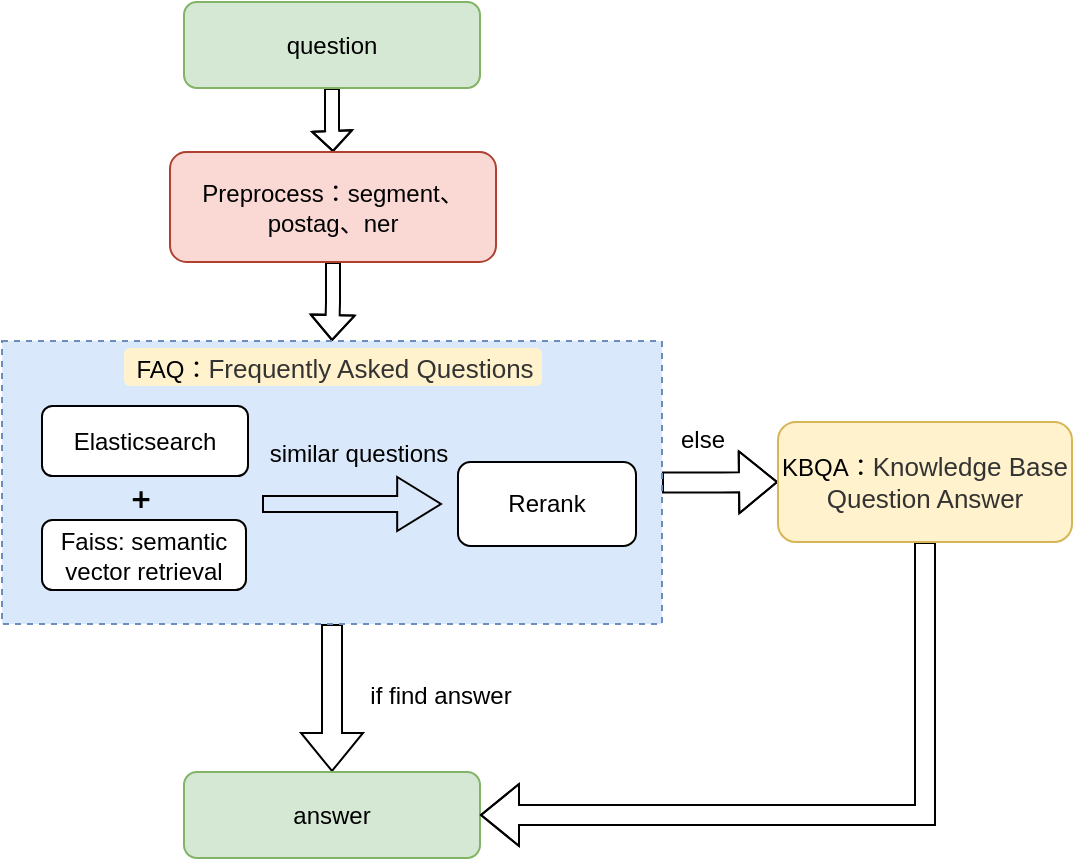 <mxfile version="17.4.5" type="github">
  <diagram id="ZwFVGfb23AnQF_Awncv4" name="Page-1">
    <mxGraphModel dx="946" dy="492" grid="0" gridSize="10" guides="1" tooltips="1" connect="1" arrows="1" fold="1" page="1" pageScale="1" pageWidth="827" pageHeight="1169" math="0" shadow="0">
      <root>
        <mxCell id="0" />
        <mxCell id="1" parent="0" />
        <mxCell id="4oxPXIpEj5uQzn535-at-17" value="" style="edgeStyle=orthogonalEdgeStyle;orthogonalLoop=1;jettySize=auto;html=1;rounded=0;shape=flexArrow;width=7;endSize=3;endWidth=12;" edge="1" parent="1" source="4oxPXIpEj5uQzn535-at-1" target="4oxPXIpEj5uQzn535-at-11">
          <mxGeometry relative="1" as="geometry" />
        </mxCell>
        <mxCell id="4oxPXIpEj5uQzn535-at-1" value="question" style="rounded=1;whiteSpace=wrap;html=1;fillColor=#d5e8d4;strokeColor=#82b366;" vertex="1" parent="1">
          <mxGeometry x="210" y="63" width="148" height="43" as="geometry" />
        </mxCell>
        <mxCell id="4oxPXIpEj5uQzn535-at-23" value="" style="edgeStyle=orthogonalEdgeStyle;shape=flexArrow;rounded=0;orthogonalLoop=1;jettySize=auto;html=1;width=7;endSize=3.83;endWidth=14;" edge="1" parent="1" source="4oxPXIpEj5uQzn535-at-11" target="4oxPXIpEj5uQzn535-at-22">
          <mxGeometry relative="1" as="geometry" />
        </mxCell>
        <mxCell id="4oxPXIpEj5uQzn535-at-11" value="Preprocess：segment、postag、ner" style="rounded=1;whiteSpace=wrap;html=1;fillColor=#fad9d5;strokeColor=#ae4132;" vertex="1" parent="1">
          <mxGeometry x="203" y="138" width="163" height="55" as="geometry" />
        </mxCell>
        <mxCell id="4oxPXIpEj5uQzn535-at-40" value="" style="edgeStyle=orthogonalEdgeStyle;shape=flexArrow;rounded=0;orthogonalLoop=1;jettySize=auto;html=1;fontFamily=Helvetica;fontSize=12;" edge="1" parent="1" source="4oxPXIpEj5uQzn535-at-22" target="4oxPXIpEj5uQzn535-at-38">
          <mxGeometry relative="1" as="geometry" />
        </mxCell>
        <mxCell id="4oxPXIpEj5uQzn535-at-43" value="" style="edgeStyle=orthogonalEdgeStyle;shape=flexArrow;rounded=0;orthogonalLoop=1;jettySize=auto;html=1;fontFamily=Helvetica;fontSize=12;" edge="1" parent="1" source="4oxPXIpEj5uQzn535-at-22" target="4oxPXIpEj5uQzn535-at-42">
          <mxGeometry relative="1" as="geometry" />
        </mxCell>
        <mxCell id="4oxPXIpEj5uQzn535-at-22" value="" style="whiteSpace=wrap;html=1;rounded=0;dashed=1;fillColor=#dae8fc;strokeColor=#6c8ebf;" vertex="1" parent="1">
          <mxGeometry x="119" y="232.5" width="330" height="141.5" as="geometry" />
        </mxCell>
        <mxCell id="4oxPXIpEj5uQzn535-at-24" value="FAQ：&lt;span style=&quot;color: rgb(51 , 51 , 51) ; font-family: &amp;#34;arial&amp;#34; , sans-serif ; font-size: 13px&quot;&gt;Frequently Asked Questions&lt;/span&gt;" style="text;html=1;resizable=0;autosize=1;align=center;verticalAlign=middle;points=[];fillColor=#fff2cc;strokeColor=none;rounded=1;shadow=0;dashed=1;sketch=0;glass=0;" vertex="1" parent="1">
          <mxGeometry x="180" y="236" width="209" height="19" as="geometry" />
        </mxCell>
        <mxCell id="4oxPXIpEj5uQzn535-at-26" value="Elasticsearch" style="rounded=1;whiteSpace=wrap;html=1;shadow=0;glass=0;labelBackgroundColor=none;sketch=0;verticalAlign=middle;align=center;" vertex="1" parent="1">
          <mxGeometry x="139" y="265" width="103" height="35" as="geometry" />
        </mxCell>
        <mxCell id="4oxPXIpEj5uQzn535-at-28" value="Faiss: semantic vector&amp;nbsp;retrieval" style="rounded=1;whiteSpace=wrap;html=1;shadow=0;glass=0;labelBackgroundColor=none;sketch=0;verticalAlign=middle;align=center;" vertex="1" parent="1">
          <mxGeometry x="139" y="322" width="102" height="35" as="geometry" />
        </mxCell>
        <mxCell id="4oxPXIpEj5uQzn535-at-29" value="➕" style="text;html=1;resizable=0;autosize=1;align=center;verticalAlign=middle;points=[];fillColor=none;strokeColor=none;rounded=0;shadow=0;glass=0;labelBackgroundColor=none;sketch=0;fontFamily=Helvetica;fontSize=12;" vertex="1" parent="1">
          <mxGeometry x="177" y="303" width="22" height="18" as="geometry" />
        </mxCell>
        <mxCell id="4oxPXIpEj5uQzn535-at-30" value="Rerank" style="rounded=1;whiteSpace=wrap;html=1;" vertex="1" parent="1">
          <mxGeometry x="347" y="293" width="89" height="42" as="geometry" />
        </mxCell>
        <mxCell id="4oxPXIpEj5uQzn535-at-31" value="" style="shape=flexArrow;endArrow=classic;html=1;rounded=0;fontFamily=Helvetica;fontSize=12;width=8;endSize=6.97;endWidth=18;" edge="1" parent="1">
          <mxGeometry width="50" height="50" relative="1" as="geometry">
            <mxPoint x="249" y="314" as="sourcePoint" />
            <mxPoint x="339" y="314" as="targetPoint" />
          </mxGeometry>
        </mxCell>
        <mxCell id="4oxPXIpEj5uQzn535-at-32" value="similar questions" style="text;html=1;resizable=0;autosize=1;align=center;verticalAlign=middle;points=[];fillColor=none;strokeColor=none;rounded=0;shadow=0;glass=0;labelBackgroundColor=none;sketch=0;fontFamily=Helvetica;fontSize=12;" vertex="1" parent="1">
          <mxGeometry x="247" y="280" width="100" height="18" as="geometry" />
        </mxCell>
        <mxCell id="4oxPXIpEj5uQzn535-at-38" value="answer" style="rounded=1;whiteSpace=wrap;html=1;fillColor=#d5e8d4;strokeColor=#82b366;" vertex="1" parent="1">
          <mxGeometry x="210" y="448" width="148" height="43" as="geometry" />
        </mxCell>
        <mxCell id="4oxPXIpEj5uQzn535-at-41" value="if find answer" style="text;html=1;resizable=0;autosize=1;align=center;verticalAlign=middle;points=[];fillColor=none;strokeColor=none;rounded=0;shadow=0;glass=0;labelBackgroundColor=none;sketch=0;fontFamily=Helvetica;fontSize=12;" vertex="1" parent="1">
          <mxGeometry x="297" y="401" width="81" height="18" as="geometry" />
        </mxCell>
        <mxCell id="4oxPXIpEj5uQzn535-at-44" style="edgeStyle=orthogonalEdgeStyle;shape=flexArrow;rounded=0;orthogonalLoop=1;jettySize=auto;html=1;exitX=0.5;exitY=1;exitDx=0;exitDy=0;entryX=1;entryY=0.5;entryDx=0;entryDy=0;fontFamily=Helvetica;fontSize=12;" edge="1" parent="1" source="4oxPXIpEj5uQzn535-at-42" target="4oxPXIpEj5uQzn535-at-38">
          <mxGeometry relative="1" as="geometry" />
        </mxCell>
        <mxCell id="4oxPXIpEj5uQzn535-at-42" value="KBQA：&lt;span style=&quot;color: rgb(51 , 51 , 51) ; font-family: &amp;#34;arial&amp;#34; , sans-serif ; font-size: 13px&quot;&gt;Knowledge Base Question Answer&lt;/span&gt;" style="rounded=1;whiteSpace=wrap;html=1;shadow=0;glass=0;labelBackgroundColor=none;sketch=0;fontFamily=Helvetica;fontSize=12;fillColor=#fff2cc;strokeColor=#d6b656;" vertex="1" parent="1">
          <mxGeometry x="507" y="273" width="147" height="60" as="geometry" />
        </mxCell>
        <mxCell id="4oxPXIpEj5uQzn535-at-45" value="else" style="text;html=1;resizable=0;autosize=1;align=center;verticalAlign=middle;points=[];fillColor=none;strokeColor=none;rounded=0;shadow=0;glass=0;labelBackgroundColor=none;sketch=0;fontFamily=Helvetica;fontSize=12;" vertex="1" parent="1">
          <mxGeometry x="453" y="273" width="32" height="18" as="geometry" />
        </mxCell>
      </root>
    </mxGraphModel>
  </diagram>
</mxfile>
